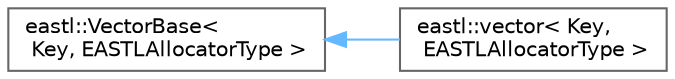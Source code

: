 digraph "类继承关系图"
{
 // LATEX_PDF_SIZE
  bgcolor="transparent";
  edge [fontname=Helvetica,fontsize=10,labelfontname=Helvetica,labelfontsize=10];
  node [fontname=Helvetica,fontsize=10,shape=box,height=0.2,width=0.4];
  rankdir="LR";
  Node0 [id="Node000000",label="eastl::VectorBase\<\l Key, EASTLAllocatorType \>",height=0.2,width=0.4,color="grey40", fillcolor="white", style="filled",URL="$structeastl_1_1_vector_base.html",tooltip=" "];
  Node0 -> Node1 [id="edge3710_Node000000_Node000001",dir="back",color="steelblue1",style="solid",tooltip=" "];
  Node1 [id="Node000001",label="eastl::vector\< Key,\l EASTLAllocatorType \>",height=0.2,width=0.4,color="grey40", fillcolor="white", style="filled",URL="$classeastl_1_1vector.html",tooltip=" "];
}
